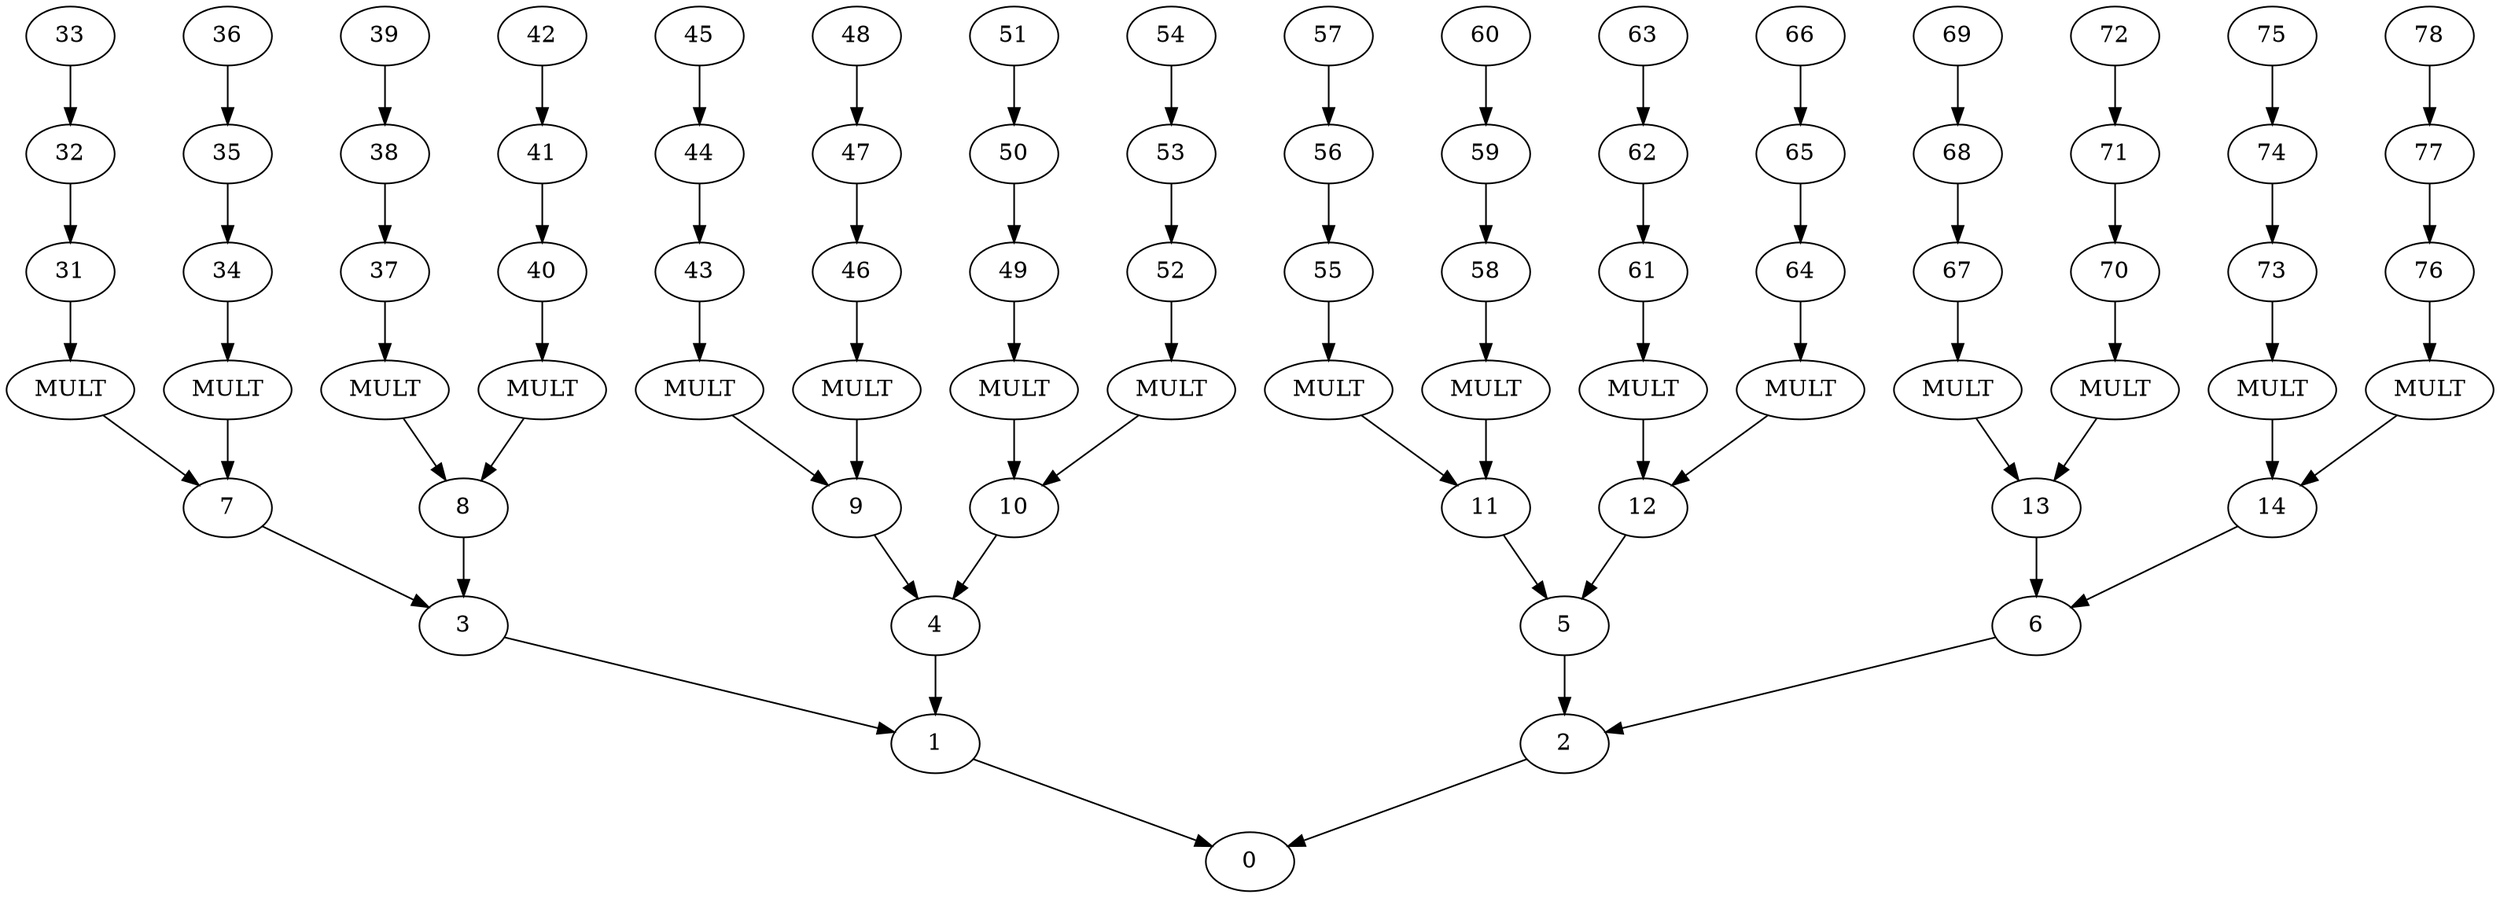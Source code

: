 strict digraph  {
0;
1;
2;
3;
4;
5;
6;
7;
8;
9;
10;
11;
12;
13;
14;
15[label=MULT];
16[label=MULT];
17[label=MULT];
18[label=MULT];
19[label=MULT];
20[label=MULT];
21[label=MULT];
22[label=MULT];
23[label=MULT];
24[label=MULT];
25[label=MULT];
26[label=MULT];
27[label=MULT];
28[label=MULT];
29[label=MULT];
30[label=MULT];
31;
32;
33;
34;
35;
36;
37;
38;
39;
40;
41;
42;
43;
44;
45;
46;
47;
48;
49;
50;
51;
52;
53;
54;
55;
56;
57;
58;
59;
60;
61;
62;
63;
64;
65;
66;
67;
68;
69;
70;
71;
72;
73;
74;
75;
76;
77;
78;
1 -> 0;
2 -> 0;
3 -> 1;
4 -> 1;
5 -> 2;
6 -> 2;
7 -> 3;
8 -> 3;
9 -> 4;
10 -> 4;
11 -> 5;
12 -> 5;
13 -> 6;
14 -> 6;
15 -> 7;
16 -> 7;
17 -> 8;
18 -> 8;
19 -> 9;
20 -> 9;
21 -> 10;
22 -> 10;
23 -> 11;
24 -> 11;
25 -> 12;
26 -> 12;
27 -> 13;
28 -> 13;
29 -> 14;
30 -> 14;
31 -> 15;
34 -> 16;
37 -> 17;
40 -> 18;
43 -> 19;
46 -> 20;
49 -> 21;
52 -> 22;
55 -> 23;
58 -> 24;
61 -> 25;
64 -> 26;
67 -> 27;
70 -> 28;
73 -> 29;
76 -> 30;
32 -> 31;
33 -> 32;
35 -> 34;
36 -> 35;
38 -> 37;
39 -> 38;
41 -> 40;
42 -> 41;
44 -> 43;
45 -> 44;
47 -> 46;
48 -> 47;
50 -> 49;
51 -> 50;
53 -> 52;
54 -> 53;
56 -> 55;
57 -> 56;
59 -> 58;
60 -> 59;
62 -> 61;
63 -> 62;
65 -> 64;
66 -> 65;
68 -> 67;
69 -> 68;
71 -> 70;
72 -> 71;
74 -> 73;
75 -> 74;
77 -> 76;
78 -> 77;
}
